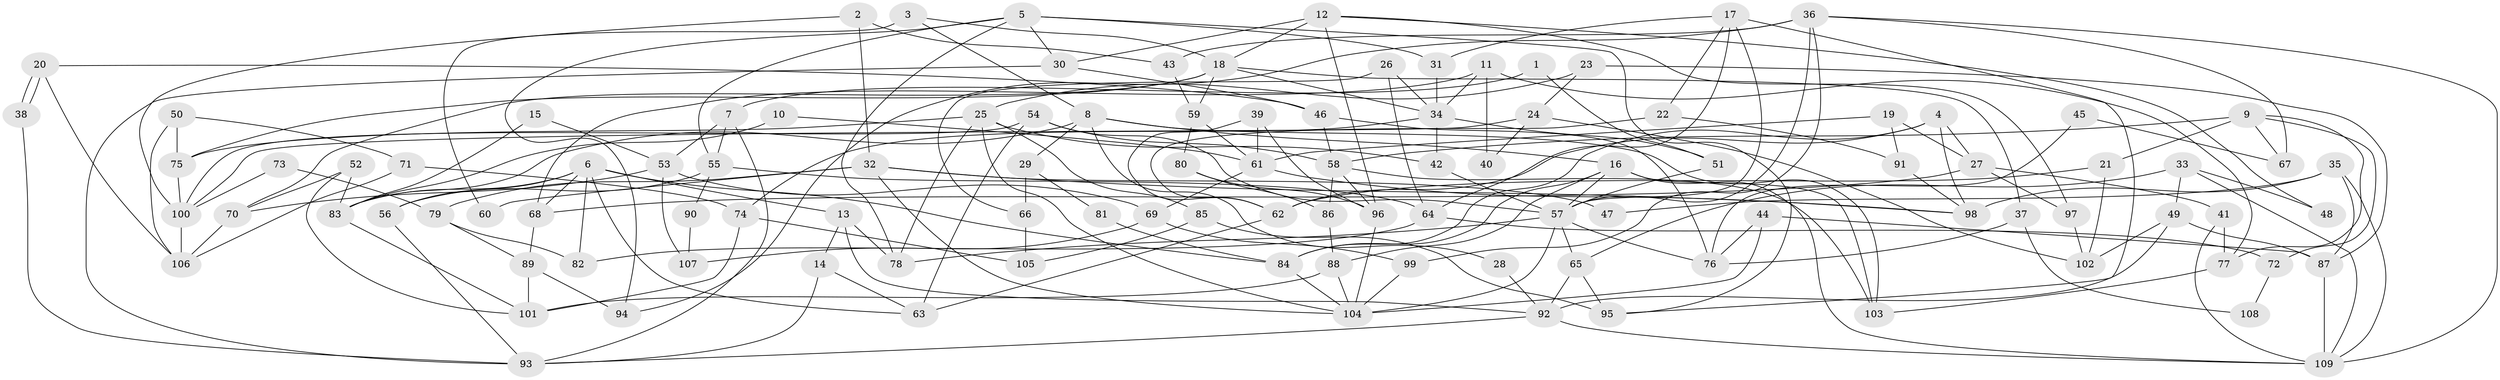 // Generated by graph-tools (version 1.1) at 2025/36/03/09/25 02:36:03]
// undirected, 109 vertices, 218 edges
graph export_dot {
graph [start="1"]
  node [color=gray90,style=filled];
  1;
  2;
  3;
  4;
  5;
  6;
  7;
  8;
  9;
  10;
  11;
  12;
  13;
  14;
  15;
  16;
  17;
  18;
  19;
  20;
  21;
  22;
  23;
  24;
  25;
  26;
  27;
  28;
  29;
  30;
  31;
  32;
  33;
  34;
  35;
  36;
  37;
  38;
  39;
  40;
  41;
  42;
  43;
  44;
  45;
  46;
  47;
  48;
  49;
  50;
  51;
  52;
  53;
  54;
  55;
  56;
  57;
  58;
  59;
  60;
  61;
  62;
  63;
  64;
  65;
  66;
  67;
  68;
  69;
  70;
  71;
  72;
  73;
  74;
  75;
  76;
  77;
  78;
  79;
  80;
  81;
  82;
  83;
  84;
  85;
  86;
  87;
  88;
  89;
  90;
  91;
  92;
  93;
  94;
  95;
  96;
  97;
  98;
  99;
  100;
  101;
  102;
  103;
  104;
  105;
  106;
  107;
  108;
  109;
  1 -- 51;
  1 -- 7;
  2 -- 100;
  2 -- 43;
  2 -- 32;
  3 -- 18;
  3 -- 8;
  3 -- 60;
  4 -- 27;
  4 -- 84;
  4 -- 62;
  4 -- 98;
  5 -- 94;
  5 -- 78;
  5 -- 30;
  5 -- 31;
  5 -- 55;
  5 -- 95;
  6 -- 13;
  6 -- 63;
  6 -- 56;
  6 -- 68;
  6 -- 82;
  6 -- 83;
  6 -- 84;
  7 -- 93;
  7 -- 55;
  7 -- 53;
  8 -- 16;
  8 -- 103;
  8 -- 28;
  8 -- 29;
  8 -- 83;
  9 -- 77;
  9 -- 58;
  9 -- 21;
  9 -- 67;
  9 -- 72;
  10 -- 61;
  10 -- 83;
  11 -- 68;
  11 -- 77;
  11 -- 34;
  11 -- 40;
  12 -- 18;
  12 -- 96;
  12 -- 30;
  12 -- 48;
  12 -- 97;
  13 -- 78;
  13 -- 92;
  13 -- 14;
  14 -- 93;
  14 -- 63;
  15 -- 53;
  15 -- 83;
  16 -- 109;
  16 -- 84;
  16 -- 57;
  16 -- 88;
  16 -- 103;
  17 -- 57;
  17 -- 31;
  17 -- 22;
  17 -- 64;
  17 -- 95;
  18 -- 34;
  18 -- 70;
  18 -- 37;
  18 -- 59;
  18 -- 75;
  19 -- 61;
  19 -- 27;
  19 -- 91;
  20 -- 38;
  20 -- 38;
  20 -- 106;
  20 -- 46;
  21 -- 62;
  21 -- 102;
  22 -- 91;
  22 -- 62;
  23 -- 24;
  23 -- 87;
  23 -- 25;
  24 -- 102;
  24 -- 100;
  24 -- 40;
  25 -- 104;
  25 -- 42;
  25 -- 75;
  25 -- 78;
  25 -- 85;
  26 -- 64;
  26 -- 34;
  26 -- 66;
  27 -- 68;
  27 -- 97;
  27 -- 41;
  28 -- 92;
  29 -- 66;
  29 -- 81;
  30 -- 46;
  30 -- 93;
  31 -- 34;
  32 -- 104;
  32 -- 47;
  32 -- 60;
  32 -- 79;
  32 -- 98;
  33 -- 65;
  33 -- 109;
  33 -- 48;
  33 -- 49;
  34 -- 42;
  34 -- 51;
  34 -- 74;
  35 -- 98;
  35 -- 87;
  35 -- 47;
  35 -- 109;
  36 -- 57;
  36 -- 99;
  36 -- 43;
  36 -- 67;
  36 -- 94;
  36 -- 109;
  37 -- 76;
  37 -- 108;
  38 -- 93;
  39 -- 96;
  39 -- 62;
  39 -- 61;
  41 -- 109;
  41 -- 77;
  42 -- 57;
  43 -- 59;
  44 -- 87;
  44 -- 76;
  44 -- 104;
  45 -- 76;
  45 -- 67;
  46 -- 58;
  46 -- 76;
  49 -- 92;
  49 -- 87;
  49 -- 102;
  50 -- 71;
  50 -- 75;
  50 -- 106;
  51 -- 57;
  52 -- 83;
  52 -- 101;
  52 -- 70;
  53 -- 70;
  53 -- 69;
  53 -- 107;
  54 -- 63;
  54 -- 57;
  54 -- 58;
  54 -- 100;
  55 -- 56;
  55 -- 64;
  55 -- 90;
  56 -- 93;
  57 -- 104;
  57 -- 65;
  57 -- 76;
  57 -- 78;
  58 -- 86;
  58 -- 96;
  58 -- 103;
  59 -- 61;
  59 -- 80;
  61 -- 98;
  61 -- 69;
  62 -- 63;
  64 -- 72;
  64 -- 82;
  65 -- 95;
  65 -- 92;
  66 -- 105;
  68 -- 89;
  69 -- 99;
  69 -- 107;
  70 -- 106;
  71 -- 74;
  71 -- 106;
  72 -- 108;
  73 -- 100;
  73 -- 79;
  74 -- 101;
  74 -- 105;
  75 -- 100;
  77 -- 103;
  79 -- 82;
  79 -- 89;
  80 -- 96;
  80 -- 86;
  81 -- 84;
  83 -- 101;
  84 -- 104;
  85 -- 95;
  85 -- 105;
  86 -- 88;
  87 -- 109;
  88 -- 101;
  88 -- 104;
  89 -- 101;
  89 -- 94;
  90 -- 107;
  91 -- 98;
  92 -- 109;
  92 -- 93;
  96 -- 104;
  97 -- 102;
  99 -- 104;
  100 -- 106;
}
